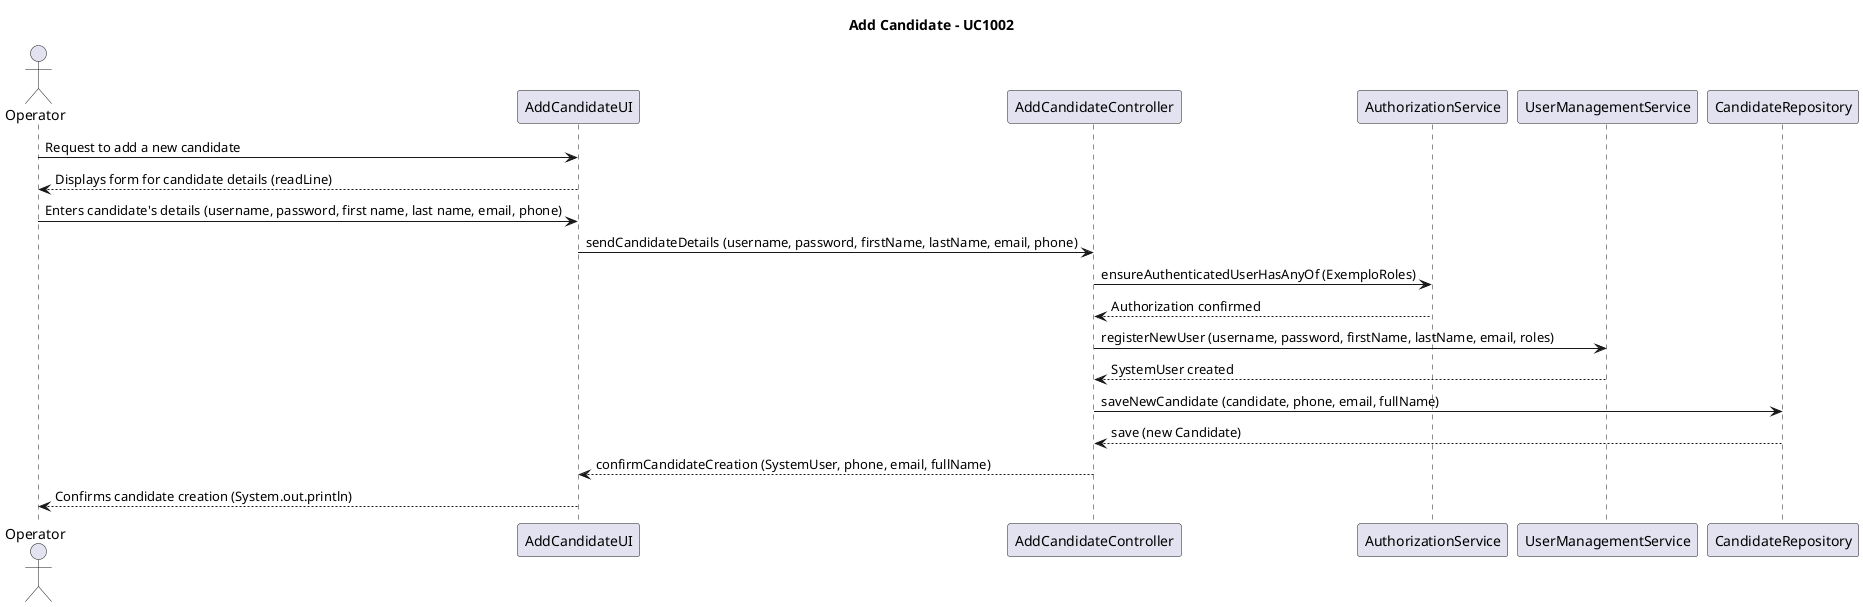 @startuml
title Add Candidate - UC1002

actor Operator as "Operator"

participant "AddCandidateUI" as UI
participant "AddCandidateController" as AC
participant "AuthorizationService" as Authz
participant "UserManagementService" as UMS
participant "CandidateRepository" as CR

' Step 1: Operator requests to add a new candidate
Operator -> UI: Request to add a new candidate
UI --> Operator: Displays form for candidate details (readLine)

' Step 2: Operator provides candidate details
Operator -> UI: Enters candidate's details (username, password, first name, last name, email, phone)

' Step 3: UI sends candidate details to the controller
UI -> AC: sendCandidateDetails (username, password, firstName, lastName, email, phone)

' Step 4: Controller verifies authorization
AC -> Authz: ensureAuthenticatedUserHasAnyOf (ExemploRoles)
Authz --> AC: Authorization confirmed

' Step 5: Controller creates a new system user
AC -> UMS: registerNewUser (username, password, firstName, lastName, email, roles)
UMS --> AC: SystemUser created

' Step 6: Controller creates a new candidate
AC -> CR: saveNewCandidate (candidate, phone, email, fullName)

' Step 7: Candidate added to the repository
CR --> AC: save (new Candidate)

' Step 8: Controller confirms successful candidate creation
AC --> UI: confirmCandidateCreation (SystemUser, phone, email, fullName)
UI --> Operator: Confirms candidate creation (System.out.println)
@enduml
